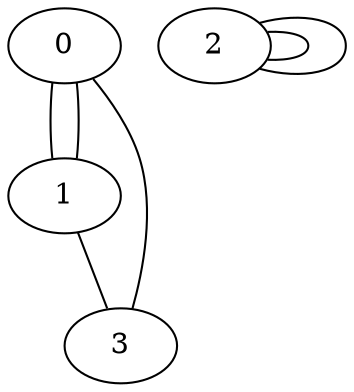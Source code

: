 graph {
    0;
    1;
    2;
    3;

    0 -- 1;
    1 -- 3;
    3 -- 0;
    0 -- 1;
    2 -- 2;
    2 -- 2;
}